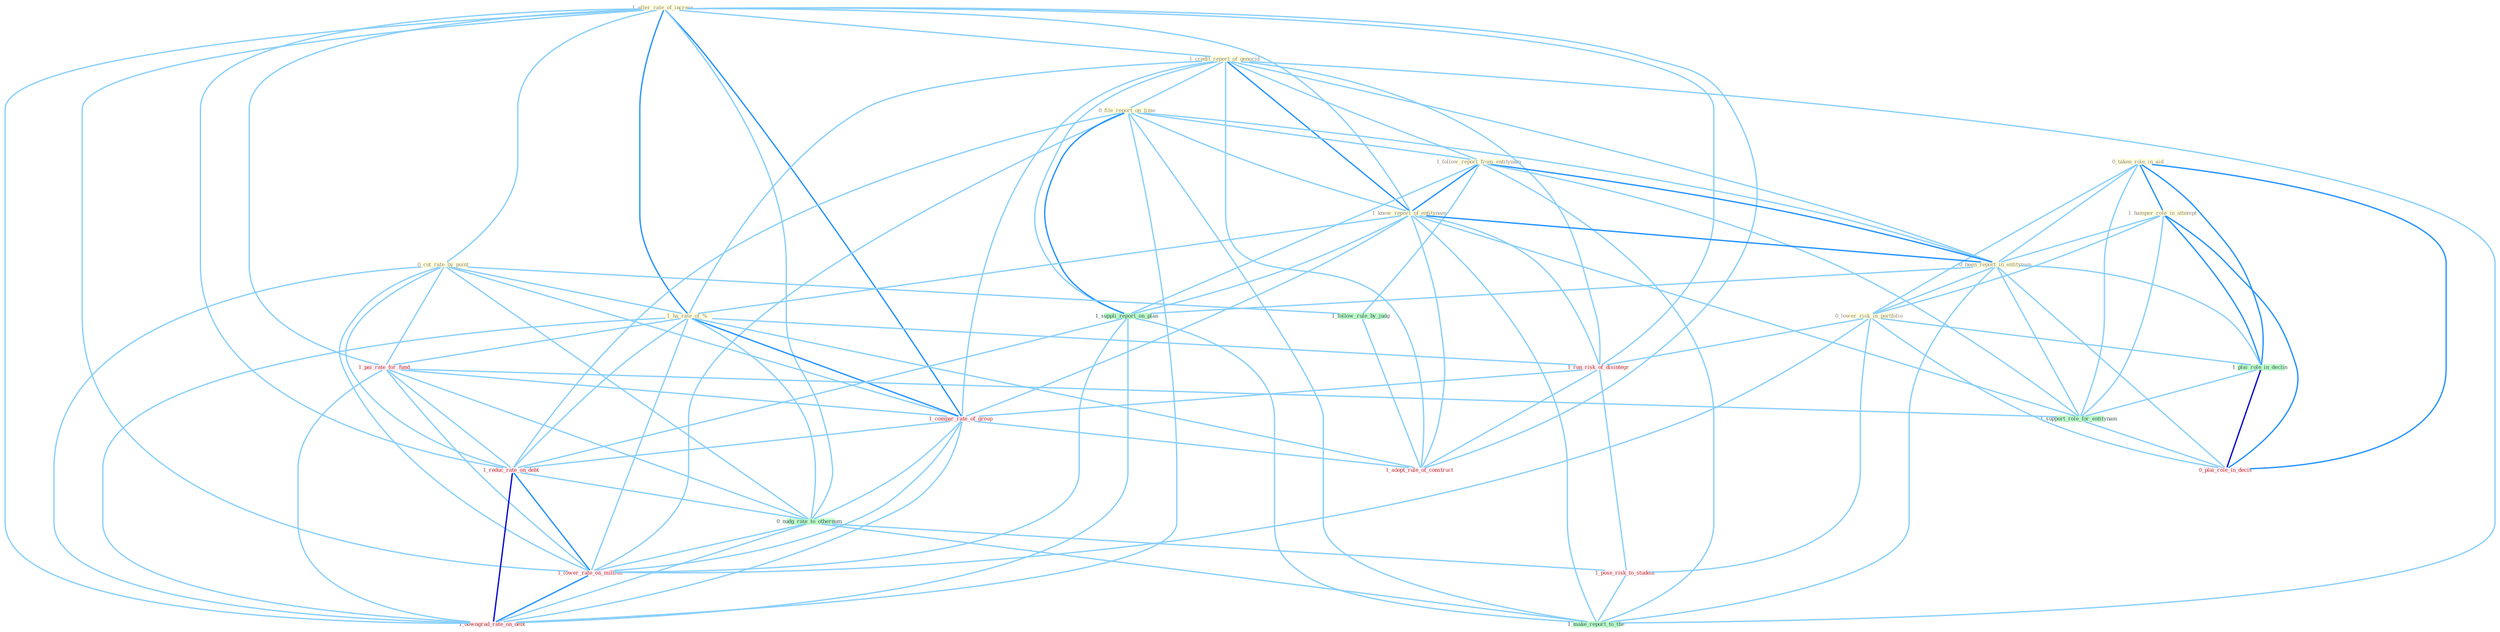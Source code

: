 Graph G{ 
    node
    [shape=polygon,style=filled,width=.5,height=.06,color="#BDFCC9",fixedsize=true,fontsize=4,
    fontcolor="#2f4f4f"];
    {node
    [color="#ffffe0", fontcolor="#8b7d6b"] "0_taken_role_in_aid " "1_alter_rate_of_increas " "1_credit_report_of_genocid " "0_file_report_on_time " "0_cut_rate_by_point " "1_hamper_role_in_attempt " "1_follow_report_from_entitynam " "1_know_report_of_entitynam " "0_been_report_in_entitynam " "0_lower_risk_in_portfolio " "1_ha_rate_of_% "}
{node [color="#fff0f5", fontcolor="#b22222"] "1_run_risk_of_disintegr " "1_pai_rate_for_fund " "1_compar_rate_of_group " "1_reduc_rate_on_debt " "1_pose_risk_to_student " "0_plai_role_in_decis " "1_adopt_rule_of_construct " "1_lower_rate_on_million " "1_downgrad_rate_on_debt "}
edge [color="#B0E2FF"];

	"0_taken_role_in_aid " -- "1_hamper_role_in_attempt " [w="2", color="#1e90ff" , len=0.8];
	"0_taken_role_in_aid " -- "0_been_report_in_entitynam " [w="1", color="#87cefa" ];
	"0_taken_role_in_aid " -- "0_lower_risk_in_portfolio " [w="1", color="#87cefa" ];
	"0_taken_role_in_aid " -- "1_plai_role_in_declin " [w="2", color="#1e90ff" , len=0.8];
	"0_taken_role_in_aid " -- "1_support_role_for_entitynam " [w="1", color="#87cefa" ];
	"0_taken_role_in_aid " -- "0_plai_role_in_decis " [w="2", color="#1e90ff" , len=0.8];
	"1_alter_rate_of_increas " -- "1_credit_report_of_genocid " [w="1", color="#87cefa" ];
	"1_alter_rate_of_increas " -- "0_cut_rate_by_point " [w="1", color="#87cefa" ];
	"1_alter_rate_of_increas " -- "1_know_report_of_entitynam " [w="1", color="#87cefa" ];
	"1_alter_rate_of_increas " -- "1_ha_rate_of_% " [w="2", color="#1e90ff" , len=0.8];
	"1_alter_rate_of_increas " -- "1_run_risk_of_disintegr " [w="1", color="#87cefa" ];
	"1_alter_rate_of_increas " -- "1_pai_rate_for_fund " [w="1", color="#87cefa" ];
	"1_alter_rate_of_increas " -- "1_compar_rate_of_group " [w="2", color="#1e90ff" , len=0.8];
	"1_alter_rate_of_increas " -- "1_reduc_rate_on_debt " [w="1", color="#87cefa" ];
	"1_alter_rate_of_increas " -- "0_nudg_rate_to_othernum " [w="1", color="#87cefa" ];
	"1_alter_rate_of_increas " -- "1_adopt_rule_of_construct " [w="1", color="#87cefa" ];
	"1_alter_rate_of_increas " -- "1_lower_rate_on_million " [w="1", color="#87cefa" ];
	"1_alter_rate_of_increas " -- "1_downgrad_rate_on_debt " [w="1", color="#87cefa" ];
	"1_credit_report_of_genocid " -- "0_file_report_on_time " [w="1", color="#87cefa" ];
	"1_credit_report_of_genocid " -- "1_follow_report_from_entitynam " [w="1", color="#87cefa" ];
	"1_credit_report_of_genocid " -- "1_know_report_of_entitynam " [w="2", color="#1e90ff" , len=0.8];
	"1_credit_report_of_genocid " -- "0_been_report_in_entitynam " [w="1", color="#87cefa" ];
	"1_credit_report_of_genocid " -- "1_ha_rate_of_% " [w="1", color="#87cefa" ];
	"1_credit_report_of_genocid " -- "1_run_risk_of_disintegr " [w="1", color="#87cefa" ];
	"1_credit_report_of_genocid " -- "1_suppli_report_on_plan " [w="1", color="#87cefa" ];
	"1_credit_report_of_genocid " -- "1_compar_rate_of_group " [w="1", color="#87cefa" ];
	"1_credit_report_of_genocid " -- "1_adopt_rule_of_construct " [w="1", color="#87cefa" ];
	"1_credit_report_of_genocid " -- "1_make_report_to_the " [w="1", color="#87cefa" ];
	"0_file_report_on_time " -- "1_follow_report_from_entitynam " [w="1", color="#87cefa" ];
	"0_file_report_on_time " -- "1_know_report_of_entitynam " [w="1", color="#87cefa" ];
	"0_file_report_on_time " -- "0_been_report_in_entitynam " [w="1", color="#87cefa" ];
	"0_file_report_on_time " -- "1_suppli_report_on_plan " [w="2", color="#1e90ff" , len=0.8];
	"0_file_report_on_time " -- "1_reduc_rate_on_debt " [w="1", color="#87cefa" ];
	"0_file_report_on_time " -- "1_lower_rate_on_million " [w="1", color="#87cefa" ];
	"0_file_report_on_time " -- "1_downgrad_rate_on_debt " [w="1", color="#87cefa" ];
	"0_file_report_on_time " -- "1_make_report_to_the " [w="1", color="#87cefa" ];
	"0_cut_rate_by_point " -- "1_ha_rate_of_% " [w="1", color="#87cefa" ];
	"0_cut_rate_by_point " -- "1_pai_rate_for_fund " [w="1", color="#87cefa" ];
	"0_cut_rate_by_point " -- "1_follow_rule_by_judg " [w="1", color="#87cefa" ];
	"0_cut_rate_by_point " -- "1_compar_rate_of_group " [w="1", color="#87cefa" ];
	"0_cut_rate_by_point " -- "1_reduc_rate_on_debt " [w="1", color="#87cefa" ];
	"0_cut_rate_by_point " -- "0_nudg_rate_to_othernum " [w="1", color="#87cefa" ];
	"0_cut_rate_by_point " -- "1_lower_rate_on_million " [w="1", color="#87cefa" ];
	"0_cut_rate_by_point " -- "1_downgrad_rate_on_debt " [w="1", color="#87cefa" ];
	"1_hamper_role_in_attempt " -- "0_been_report_in_entitynam " [w="1", color="#87cefa" ];
	"1_hamper_role_in_attempt " -- "0_lower_risk_in_portfolio " [w="1", color="#87cefa" ];
	"1_hamper_role_in_attempt " -- "1_plai_role_in_declin " [w="2", color="#1e90ff" , len=0.8];
	"1_hamper_role_in_attempt " -- "1_support_role_for_entitynam " [w="1", color="#87cefa" ];
	"1_hamper_role_in_attempt " -- "0_plai_role_in_decis " [w="2", color="#1e90ff" , len=0.8];
	"1_follow_report_from_entitynam " -- "1_know_report_of_entitynam " [w="2", color="#1e90ff" , len=0.8];
	"1_follow_report_from_entitynam " -- "0_been_report_in_entitynam " [w="2", color="#1e90ff" , len=0.8];
	"1_follow_report_from_entitynam " -- "1_suppli_report_on_plan " [w="1", color="#87cefa" ];
	"1_follow_report_from_entitynam " -- "1_follow_rule_by_judg " [w="1", color="#87cefa" ];
	"1_follow_report_from_entitynam " -- "1_support_role_for_entitynam " [w="1", color="#87cefa" ];
	"1_follow_report_from_entitynam " -- "1_make_report_to_the " [w="1", color="#87cefa" ];
	"1_know_report_of_entitynam " -- "0_been_report_in_entitynam " [w="2", color="#1e90ff" , len=0.8];
	"1_know_report_of_entitynam " -- "1_ha_rate_of_% " [w="1", color="#87cefa" ];
	"1_know_report_of_entitynam " -- "1_run_risk_of_disintegr " [w="1", color="#87cefa" ];
	"1_know_report_of_entitynam " -- "1_suppli_report_on_plan " [w="1", color="#87cefa" ];
	"1_know_report_of_entitynam " -- "1_compar_rate_of_group " [w="1", color="#87cefa" ];
	"1_know_report_of_entitynam " -- "1_support_role_for_entitynam " [w="1", color="#87cefa" ];
	"1_know_report_of_entitynam " -- "1_adopt_rule_of_construct " [w="1", color="#87cefa" ];
	"1_know_report_of_entitynam " -- "1_make_report_to_the " [w="1", color="#87cefa" ];
	"0_been_report_in_entitynam " -- "0_lower_risk_in_portfolio " [w="1", color="#87cefa" ];
	"0_been_report_in_entitynam " -- "1_plai_role_in_declin " [w="1", color="#87cefa" ];
	"0_been_report_in_entitynam " -- "1_suppli_report_on_plan " [w="1", color="#87cefa" ];
	"0_been_report_in_entitynam " -- "1_support_role_for_entitynam " [w="1", color="#87cefa" ];
	"0_been_report_in_entitynam " -- "0_plai_role_in_decis " [w="1", color="#87cefa" ];
	"0_been_report_in_entitynam " -- "1_make_report_to_the " [w="1", color="#87cefa" ];
	"0_lower_risk_in_portfolio " -- "1_run_risk_of_disintegr " [w="1", color="#87cefa" ];
	"0_lower_risk_in_portfolio " -- "1_plai_role_in_declin " [w="1", color="#87cefa" ];
	"0_lower_risk_in_portfolio " -- "1_pose_risk_to_student " [w="1", color="#87cefa" ];
	"0_lower_risk_in_portfolio " -- "0_plai_role_in_decis " [w="1", color="#87cefa" ];
	"0_lower_risk_in_portfolio " -- "1_lower_rate_on_million " [w="1", color="#87cefa" ];
	"1_ha_rate_of_% " -- "1_run_risk_of_disintegr " [w="1", color="#87cefa" ];
	"1_ha_rate_of_% " -- "1_pai_rate_for_fund " [w="1", color="#87cefa" ];
	"1_ha_rate_of_% " -- "1_compar_rate_of_group " [w="2", color="#1e90ff" , len=0.8];
	"1_ha_rate_of_% " -- "1_reduc_rate_on_debt " [w="1", color="#87cefa" ];
	"1_ha_rate_of_% " -- "0_nudg_rate_to_othernum " [w="1", color="#87cefa" ];
	"1_ha_rate_of_% " -- "1_adopt_rule_of_construct " [w="1", color="#87cefa" ];
	"1_ha_rate_of_% " -- "1_lower_rate_on_million " [w="1", color="#87cefa" ];
	"1_ha_rate_of_% " -- "1_downgrad_rate_on_debt " [w="1", color="#87cefa" ];
	"1_run_risk_of_disintegr " -- "1_compar_rate_of_group " [w="1", color="#87cefa" ];
	"1_run_risk_of_disintegr " -- "1_pose_risk_to_student " [w="1", color="#87cefa" ];
	"1_run_risk_of_disintegr " -- "1_adopt_rule_of_construct " [w="1", color="#87cefa" ];
	"1_plai_role_in_declin " -- "1_support_role_for_entitynam " [w="1", color="#87cefa" ];
	"1_plai_role_in_declin " -- "0_plai_role_in_decis " [w="3", color="#0000cd" , len=0.6];
	"1_suppli_report_on_plan " -- "1_reduc_rate_on_debt " [w="1", color="#87cefa" ];
	"1_suppli_report_on_plan " -- "1_lower_rate_on_million " [w="1", color="#87cefa" ];
	"1_suppli_report_on_plan " -- "1_downgrad_rate_on_debt " [w="1", color="#87cefa" ];
	"1_suppli_report_on_plan " -- "1_make_report_to_the " [w="1", color="#87cefa" ];
	"1_pai_rate_for_fund " -- "1_compar_rate_of_group " [w="1", color="#87cefa" ];
	"1_pai_rate_for_fund " -- "1_reduc_rate_on_debt " [w="1", color="#87cefa" ];
	"1_pai_rate_for_fund " -- "0_nudg_rate_to_othernum " [w="1", color="#87cefa" ];
	"1_pai_rate_for_fund " -- "1_support_role_for_entitynam " [w="1", color="#87cefa" ];
	"1_pai_rate_for_fund " -- "1_lower_rate_on_million " [w="1", color="#87cefa" ];
	"1_pai_rate_for_fund " -- "1_downgrad_rate_on_debt " [w="1", color="#87cefa" ];
	"1_follow_rule_by_judg " -- "1_adopt_rule_of_construct " [w="1", color="#87cefa" ];
	"1_compar_rate_of_group " -- "1_reduc_rate_on_debt " [w="1", color="#87cefa" ];
	"1_compar_rate_of_group " -- "0_nudg_rate_to_othernum " [w="1", color="#87cefa" ];
	"1_compar_rate_of_group " -- "1_adopt_rule_of_construct " [w="1", color="#87cefa" ];
	"1_compar_rate_of_group " -- "1_lower_rate_on_million " [w="1", color="#87cefa" ];
	"1_compar_rate_of_group " -- "1_downgrad_rate_on_debt " [w="1", color="#87cefa" ];
	"1_reduc_rate_on_debt " -- "0_nudg_rate_to_othernum " [w="1", color="#87cefa" ];
	"1_reduc_rate_on_debt " -- "1_lower_rate_on_million " [w="2", color="#1e90ff" , len=0.8];
	"1_reduc_rate_on_debt " -- "1_downgrad_rate_on_debt " [w="3", color="#0000cd" , len=0.6];
	"0_nudg_rate_to_othernum " -- "1_pose_risk_to_student " [w="1", color="#87cefa" ];
	"0_nudg_rate_to_othernum " -- "1_lower_rate_on_million " [w="1", color="#87cefa" ];
	"0_nudg_rate_to_othernum " -- "1_downgrad_rate_on_debt " [w="1", color="#87cefa" ];
	"0_nudg_rate_to_othernum " -- "1_make_report_to_the " [w="1", color="#87cefa" ];
	"1_support_role_for_entitynam " -- "0_plai_role_in_decis " [w="1", color="#87cefa" ];
	"1_pose_risk_to_student " -- "1_make_report_to_the " [w="1", color="#87cefa" ];
	"1_lower_rate_on_million " -- "1_downgrad_rate_on_debt " [w="2", color="#1e90ff" , len=0.8];
}